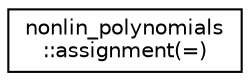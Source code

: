 digraph "Graphical Class Hierarchy"
{
  edge [fontname="Helvetica",fontsize="10",labelfontname="Helvetica",labelfontsize="10"];
  node [fontname="Helvetica",fontsize="10",shape=record];
  rankdir="LR";
  Node0 [label="nonlin_polynomials\l::assignment(=)",height=0.2,width=0.4,color="black", fillcolor="white", style="filled",URL="$interfacenonlin__polynomials_1_1assignment_07_0A_08.html",tooltip="Defines polynomial assignment. "];
}
